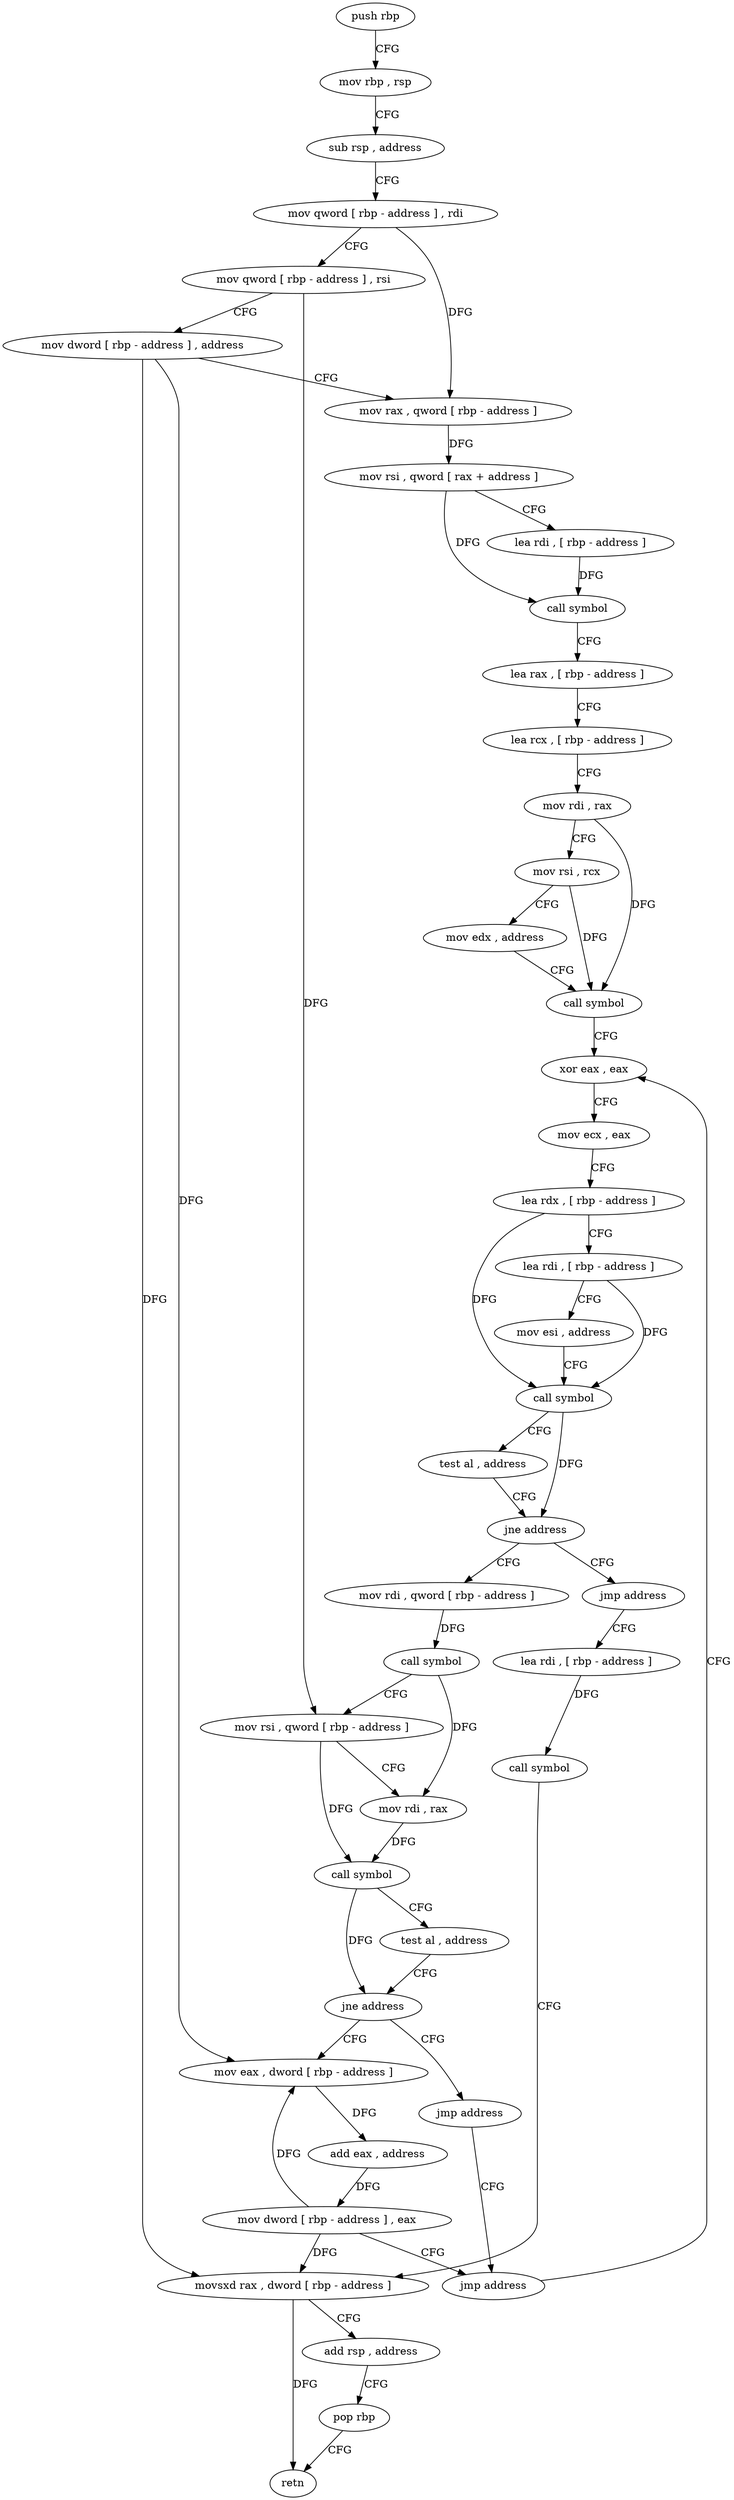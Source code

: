 digraph "func" {
"87008" [label = "push rbp" ]
"87009" [label = "mov rbp , rsp" ]
"87012" [label = "sub rsp , address" ]
"87019" [label = "mov qword [ rbp - address ] , rdi" ]
"87023" [label = "mov qword [ rbp - address ] , rsi" ]
"87027" [label = "mov dword [ rbp - address ] , address" ]
"87034" [label = "mov rax , qword [ rbp - address ]" ]
"87038" [label = "mov rsi , qword [ rax + address ]" ]
"87042" [label = "lea rdi , [ rbp - address ]" ]
"87049" [label = "call symbol" ]
"87054" [label = "lea rax , [ rbp - address ]" ]
"87058" [label = "lea rcx , [ rbp - address ]" ]
"87065" [label = "mov rdi , rax" ]
"87068" [label = "mov rsi , rcx" ]
"87071" [label = "mov edx , address" ]
"87076" [label = "call symbol" ]
"87081" [label = "xor eax , eax" ]
"87116" [label = "mov rdi , qword [ rbp - address ]" ]
"87120" [label = "call symbol" ]
"87125" [label = "mov rsi , qword [ rbp - address ]" ]
"87129" [label = "mov rdi , rax" ]
"87132" [label = "call symbol" ]
"87137" [label = "test al , address" ]
"87139" [label = "jne address" ]
"87150" [label = "mov eax , dword [ rbp - address ]" ]
"87145" [label = "jmp address" ]
"87111" [label = "jmp address" ]
"87164" [label = "lea rdi , [ rbp - address ]" ]
"87153" [label = "add eax , address" ]
"87156" [label = "mov dword [ rbp - address ] , eax" ]
"87159" [label = "jmp address" ]
"87168" [label = "call symbol" ]
"87173" [label = "movsxd rax , dword [ rbp - address ]" ]
"87177" [label = "add rsp , address" ]
"87184" [label = "pop rbp" ]
"87185" [label = "retn" ]
"87083" [label = "mov ecx , eax" ]
"87085" [label = "lea rdx , [ rbp - address ]" ]
"87089" [label = "lea rdi , [ rbp - address ]" ]
"87093" [label = "mov esi , address" ]
"87098" [label = "call symbol" ]
"87103" [label = "test al , address" ]
"87105" [label = "jne address" ]
"87008" -> "87009" [ label = "CFG" ]
"87009" -> "87012" [ label = "CFG" ]
"87012" -> "87019" [ label = "CFG" ]
"87019" -> "87023" [ label = "CFG" ]
"87019" -> "87034" [ label = "DFG" ]
"87023" -> "87027" [ label = "CFG" ]
"87023" -> "87125" [ label = "DFG" ]
"87027" -> "87034" [ label = "CFG" ]
"87027" -> "87150" [ label = "DFG" ]
"87027" -> "87173" [ label = "DFG" ]
"87034" -> "87038" [ label = "DFG" ]
"87038" -> "87042" [ label = "CFG" ]
"87038" -> "87049" [ label = "DFG" ]
"87042" -> "87049" [ label = "DFG" ]
"87049" -> "87054" [ label = "CFG" ]
"87054" -> "87058" [ label = "CFG" ]
"87058" -> "87065" [ label = "CFG" ]
"87065" -> "87068" [ label = "CFG" ]
"87065" -> "87076" [ label = "DFG" ]
"87068" -> "87071" [ label = "CFG" ]
"87068" -> "87076" [ label = "DFG" ]
"87071" -> "87076" [ label = "CFG" ]
"87076" -> "87081" [ label = "CFG" ]
"87081" -> "87083" [ label = "CFG" ]
"87116" -> "87120" [ label = "DFG" ]
"87120" -> "87125" [ label = "CFG" ]
"87120" -> "87129" [ label = "DFG" ]
"87125" -> "87129" [ label = "CFG" ]
"87125" -> "87132" [ label = "DFG" ]
"87129" -> "87132" [ label = "DFG" ]
"87132" -> "87137" [ label = "CFG" ]
"87132" -> "87139" [ label = "DFG" ]
"87137" -> "87139" [ label = "CFG" ]
"87139" -> "87150" [ label = "CFG" ]
"87139" -> "87145" [ label = "CFG" ]
"87150" -> "87153" [ label = "DFG" ]
"87145" -> "87159" [ label = "CFG" ]
"87111" -> "87164" [ label = "CFG" ]
"87164" -> "87168" [ label = "DFG" ]
"87153" -> "87156" [ label = "DFG" ]
"87156" -> "87159" [ label = "CFG" ]
"87156" -> "87150" [ label = "DFG" ]
"87156" -> "87173" [ label = "DFG" ]
"87159" -> "87081" [ label = "CFG" ]
"87168" -> "87173" [ label = "CFG" ]
"87173" -> "87177" [ label = "CFG" ]
"87173" -> "87185" [ label = "DFG" ]
"87177" -> "87184" [ label = "CFG" ]
"87184" -> "87185" [ label = "CFG" ]
"87083" -> "87085" [ label = "CFG" ]
"87085" -> "87089" [ label = "CFG" ]
"87085" -> "87098" [ label = "DFG" ]
"87089" -> "87093" [ label = "CFG" ]
"87089" -> "87098" [ label = "DFG" ]
"87093" -> "87098" [ label = "CFG" ]
"87098" -> "87103" [ label = "CFG" ]
"87098" -> "87105" [ label = "DFG" ]
"87103" -> "87105" [ label = "CFG" ]
"87105" -> "87116" [ label = "CFG" ]
"87105" -> "87111" [ label = "CFG" ]
}
